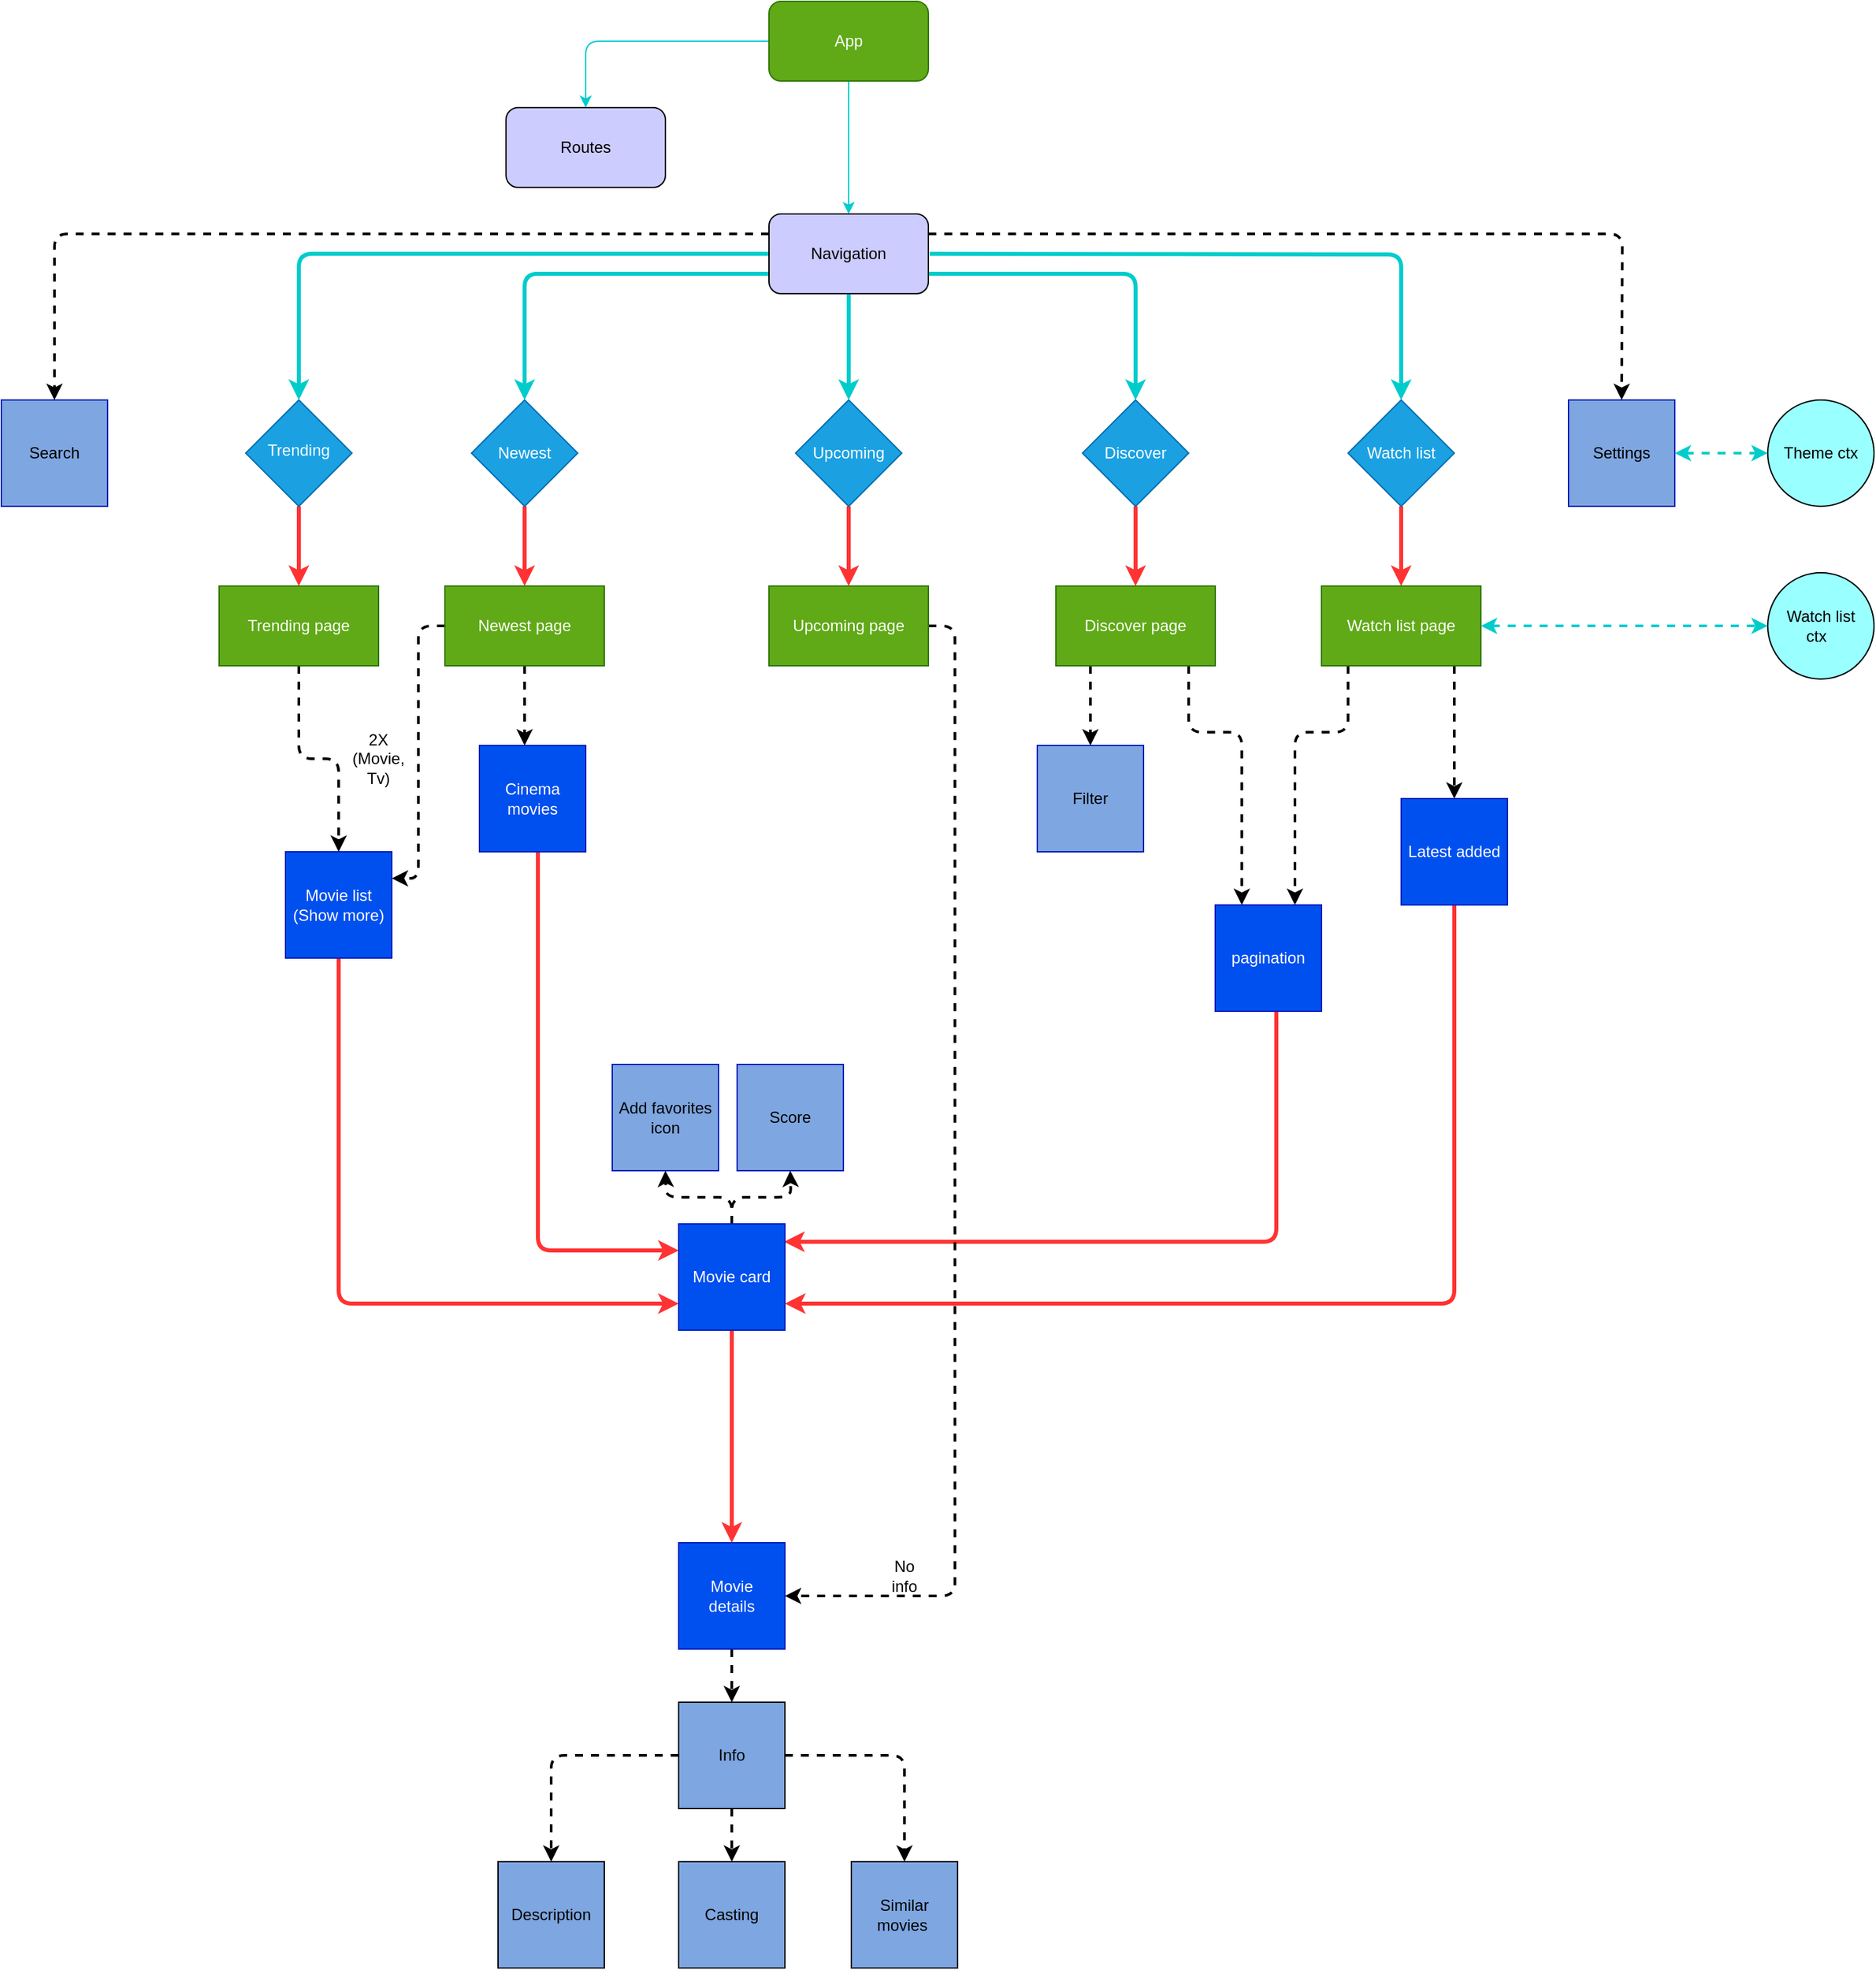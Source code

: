 <mxfile version="14.4.3" type="device"><diagram name="Movie list-User stories/ components" id="TRKbdZB_SDdcp-Ci_SLE"><mxGraphModel dx="2077" dy="641" grid="1" gridSize="10" guides="1" tooltips="1" connect="1" arrows="1" fold="1" page="1" pageScale="1" pageWidth="827" pageHeight="1169" math="0" shadow="0"><root><mxCell id="ssbOC57qtEPVMyKrYifV-0"/><mxCell id="ssbOC57qtEPVMyKrYifV-1" parent="ssbOC57qtEPVMyKrYifV-0"/><mxCell id="3WziUvbyMmd_HzHLdcRx-8" value="" style="edgeStyle=orthogonalEdgeStyle;rounded=1;sketch=0;orthogonalLoop=1;jettySize=auto;html=1;labelBackgroundColor=#ffffff;strokeWidth=3;fontSize=12;fontColor=#000000;strokeColor=#FF3333;" parent="ssbOC57qtEPVMyKrYifV-1" source="ssbOC57qtEPVMyKrYifV-6" target="3WziUvbyMmd_HzHLdcRx-5" edge="1"><mxGeometry relative="1" as="geometry"/></mxCell><mxCell id="ssbOC57qtEPVMyKrYifV-6" value="Trending" style="rhombus;whiteSpace=wrap;html=1;shadow=0;fontFamily=Helvetica;fontSize=12;align=center;strokeWidth=1;spacing=6;spacingTop=-4;fillColor=#1ba1e2;strokeColor=#006EAF;fontColor=#ffffff;" parent="ssbOC57qtEPVMyKrYifV-1" vertex="1"><mxGeometry x="-36" y="300" width="80" height="80" as="geometry"/></mxCell><mxCell id="3WziUvbyMmd_HzHLdcRx-9" value="" style="edgeStyle=orthogonalEdgeStyle;rounded=1;sketch=0;orthogonalLoop=1;jettySize=auto;html=1;labelBackgroundColor=#ffffff;strokeWidth=3;fontSize=12;fontColor=#000000;strokeColor=#FF3333;" parent="ssbOC57qtEPVMyKrYifV-1" source="ssbOC57qtEPVMyKrYifV-8" target="3WziUvbyMmd_HzHLdcRx-6" edge="1"><mxGeometry relative="1" as="geometry"/></mxCell><mxCell id="ssbOC57qtEPVMyKrYifV-8" value="Newest" style="rhombus;whiteSpace=wrap;html=1;fillColor=#1ba1e2;strokeColor=#006EAF;fontColor=#ffffff;" parent="ssbOC57qtEPVMyKrYifV-1" vertex="1"><mxGeometry x="134" y="300" width="80" height="80" as="geometry"/></mxCell><mxCell id="3WziUvbyMmd_HzHLdcRx-44" style="edgeStyle=orthogonalEdgeStyle;rounded=1;sketch=0;orthogonalLoop=1;jettySize=auto;html=1;entryX=0.5;entryY=0;entryDx=0;entryDy=0;labelBackgroundColor=#ffffff;strokeColor=#FF3333;strokeWidth=3;fontSize=12;fontColor=#000000;" parent="ssbOC57qtEPVMyKrYifV-1" source="ssbOC57qtEPVMyKrYifV-15" target="3WziUvbyMmd_HzHLdcRx-39" edge="1"><mxGeometry relative="1" as="geometry"/></mxCell><mxCell id="ssbOC57qtEPVMyKrYifV-15" value="Watch list" style="rhombus;whiteSpace=wrap;html=1;fillColor=#1ba1e2;strokeColor=#006EAF;fontColor=#ffffff;" parent="ssbOC57qtEPVMyKrYifV-1" vertex="1"><mxGeometry x="794" y="300" width="80" height="80" as="geometry"/></mxCell><mxCell id="3WziUvbyMmd_HzHLdcRx-35" style="edgeStyle=orthogonalEdgeStyle;rounded=1;sketch=0;orthogonalLoop=1;jettySize=auto;html=1;labelBackgroundColor=#ffffff;strokeColor=#FF3333;strokeWidth=3;fontSize=12;fontColor=#000000;" parent="ssbOC57qtEPVMyKrYifV-1" source="ssbOC57qtEPVMyKrYifV-17" target="3WziUvbyMmd_HzHLdcRx-22" edge="1"><mxGeometry relative="1" as="geometry"><Array as="points"><mxPoint x="184" y="940"/></Array></mxGeometry></mxCell><mxCell id="ssbOC57qtEPVMyKrYifV-17" value="Cinema&lt;br&gt;movies" style="whiteSpace=wrap;html=1;aspect=fixed;fillColor=#0050ef;strokeColor=#001DBC;fontColor=#ffffff;" parent="ssbOC57qtEPVMyKrYifV-1" vertex="1"><mxGeometry x="140" y="560" width="80" height="80" as="geometry"/></mxCell><mxCell id="3WziUvbyMmd_HzHLdcRx-76" style="edgeStyle=orthogonalEdgeStyle;rounded=1;sketch=0;orthogonalLoop=1;jettySize=auto;html=1;dashed=1;labelBackgroundColor=#ffffff;strokeColor=#000000;strokeWidth=2;fontSize=12;fontColor=#000000;" parent="ssbOC57qtEPVMyKrYifV-1" source="ssbOC57qtEPVMyKrYifV-19" target="3WziUvbyMmd_HzHLdcRx-68" edge="1"><mxGeometry relative="1" as="geometry"/></mxCell><mxCell id="ssbOC57qtEPVMyKrYifV-19" value="Movie&lt;br&gt;details" style="whiteSpace=wrap;html=1;aspect=fixed;fillColor=#0050ef;strokeColor=#001DBC;fontColor=#ffffff;" parent="ssbOC57qtEPVMyKrYifV-1" vertex="1"><mxGeometry x="290" y="1160" width="80" height="80" as="geometry"/></mxCell><mxCell id="3WziUvbyMmd_HzHLdcRx-86" style="edgeStyle=orthogonalEdgeStyle;rounded=1;sketch=0;orthogonalLoop=1;jettySize=auto;html=1;entryX=0.5;entryY=0;entryDx=0;entryDy=0;labelBackgroundColor=#ffffff;strokeColor=#00CCCC;strokeWidth=1;fontSize=12;fontColor=#000000;" parent="ssbOC57qtEPVMyKrYifV-1" source="3WziUvbyMmd_HzHLdcRx-2" target="3WziUvbyMmd_HzHLdcRx-52" edge="1"><mxGeometry relative="1" as="geometry"/></mxCell><mxCell id="3WziUvbyMmd_HzHLdcRx-87" style="edgeStyle=orthogonalEdgeStyle;rounded=1;sketch=0;orthogonalLoop=1;jettySize=auto;html=1;entryX=0.5;entryY=0;entryDx=0;entryDy=0;labelBackgroundColor=#ffffff;strokeColor=#00CCCC;strokeWidth=1;fontSize=12;fontColor=#000000;" parent="ssbOC57qtEPVMyKrYifV-1" source="3WziUvbyMmd_HzHLdcRx-2" target="3WziUvbyMmd_HzHLdcRx-51" edge="1"><mxGeometry relative="1" as="geometry"/></mxCell><mxCell id="3WziUvbyMmd_HzHLdcRx-2" value="App" style="rounded=1;whiteSpace=wrap;html=1;fontSize=12;glass=0;strokeWidth=1;shadow=0;fillColor=#60a917;strokeColor=#2D7600;fontColor=#ffffff;" parent="ssbOC57qtEPVMyKrYifV-1" vertex="1"><mxGeometry x="358" width="120" height="60" as="geometry"/></mxCell><mxCell id="3WziUvbyMmd_HzHLdcRx-43" style="edgeStyle=orthogonalEdgeStyle;rounded=1;sketch=0;orthogonalLoop=1;jettySize=auto;html=1;labelBackgroundColor=#ffffff;strokeWidth=3;fontSize=12;fontColor=#000000;strokeColor=#FF3333;" parent="ssbOC57qtEPVMyKrYifV-1" source="3WziUvbyMmd_HzHLdcRx-3" target="3WziUvbyMmd_HzHLdcRx-38" edge="1"><mxGeometry relative="1" as="geometry"/></mxCell><mxCell id="3WziUvbyMmd_HzHLdcRx-3" value="Discover" style="rhombus;whiteSpace=wrap;html=1;fillColor=#1ba1e2;strokeColor=#006EAF;fontColor=#ffffff;" parent="ssbOC57qtEPVMyKrYifV-1" vertex="1"><mxGeometry x="594" y="300" width="80" height="80" as="geometry"/></mxCell><mxCell id="3WziUvbyMmd_HzHLdcRx-50" style="edgeStyle=orthogonalEdgeStyle;rounded=1;sketch=0;orthogonalLoop=1;jettySize=auto;html=1;entryX=0.5;entryY=0;entryDx=0;entryDy=0;labelBackgroundColor=#ffffff;strokeWidth=3;fontSize=12;fontColor=#000000;strokeColor=#FF3333;" parent="ssbOC57qtEPVMyKrYifV-1" source="3WziUvbyMmd_HzHLdcRx-4" edge="1"><mxGeometry relative="1" as="geometry"><mxPoint x="418" y="440.0" as="targetPoint"/></mxGeometry></mxCell><mxCell id="3WziUvbyMmd_HzHLdcRx-4" value="Upcoming" style="rhombus;whiteSpace=wrap;html=1;fillColor=#1ba1e2;strokeColor=#006EAF;fontColor=#ffffff;" parent="ssbOC57qtEPVMyKrYifV-1" vertex="1"><mxGeometry x="378" y="300" width="80" height="80" as="geometry"/></mxCell><mxCell id="3WziUvbyMmd_HzHLdcRx-11" style="edgeStyle=orthogonalEdgeStyle;rounded=1;sketch=0;orthogonalLoop=1;jettySize=auto;html=1;labelBackgroundColor=#ffffff;strokeColor=#000000;strokeWidth=2;fontSize=12;fontColor=#000000;dashed=1;" parent="ssbOC57qtEPVMyKrYifV-1" source="3WziUvbyMmd_HzHLdcRx-5" target="3WziUvbyMmd_HzHLdcRx-10" edge="1"><mxGeometry relative="1" as="geometry"/></mxCell><mxCell id="3WziUvbyMmd_HzHLdcRx-5" value="Trending page" style="rounded=0;whiteSpace=wrap;html=1;fontSize=12;fontColor=#ffffff;fillColor=#60a917;strokeColor=#2D7600;" parent="ssbOC57qtEPVMyKrYifV-1" vertex="1"><mxGeometry x="-56" y="440" width="120" height="60" as="geometry"/></mxCell><mxCell id="3WziUvbyMmd_HzHLdcRx-14" style="edgeStyle=orthogonalEdgeStyle;rounded=1;sketch=0;orthogonalLoop=1;jettySize=auto;html=1;entryX=1;entryY=0.25;entryDx=0;entryDy=0;labelBackgroundColor=#ffffff;strokeColor=#000000;strokeWidth=2;fontSize=12;fontColor=#000000;dashed=1;" parent="ssbOC57qtEPVMyKrYifV-1" source="3WziUvbyMmd_HzHLdcRx-6" target="3WziUvbyMmd_HzHLdcRx-10" edge="1"><mxGeometry relative="1" as="geometry"/></mxCell><mxCell id="3WziUvbyMmd_HzHLdcRx-25" style="edgeStyle=orthogonalEdgeStyle;rounded=1;sketch=0;orthogonalLoop=1;jettySize=auto;html=1;labelBackgroundColor=#ffffff;strokeColor=#000000;strokeWidth=2;fontSize=12;fontColor=#000000;dashed=1;" parent="ssbOC57qtEPVMyKrYifV-1" source="3WziUvbyMmd_HzHLdcRx-6" target="ssbOC57qtEPVMyKrYifV-17" edge="1"><mxGeometry relative="1" as="geometry"><Array as="points"><mxPoint x="184" y="570"/><mxPoint x="184" y="570"/></Array></mxGeometry></mxCell><mxCell id="3WziUvbyMmd_HzHLdcRx-6" value="Newest page" style="rounded=0;whiteSpace=wrap;html=1;fontSize=12;fontColor=#ffffff;fillColor=#60a917;strokeColor=#2D7600;" parent="ssbOC57qtEPVMyKrYifV-1" vertex="1"><mxGeometry x="114" y="440" width="120" height="60" as="geometry"/></mxCell><mxCell id="3WziUvbyMmd_HzHLdcRx-23" style="edgeStyle=orthogonalEdgeStyle;rounded=1;sketch=0;orthogonalLoop=1;jettySize=auto;html=1;entryX=0;entryY=0.75;entryDx=0;entryDy=0;labelBackgroundColor=#ffffff;strokeWidth=3;fontSize=12;fontColor=#000000;strokeColor=#FF3333;exitX=0.5;exitY=1;exitDx=0;exitDy=0;" parent="ssbOC57qtEPVMyKrYifV-1" source="3WziUvbyMmd_HzHLdcRx-10" target="3WziUvbyMmd_HzHLdcRx-22" edge="1"><mxGeometry relative="1" as="geometry"><Array as="points"><mxPoint x="34" y="980"/></Array></mxGeometry></mxCell><mxCell id="3WziUvbyMmd_HzHLdcRx-10" value="Movie list&lt;br&gt;(Show more)" style="whiteSpace=wrap;html=1;aspect=fixed;fontSize=12;fontColor=#ffffff;fillColor=#0050ef;strokeColor=#001DBC;" parent="ssbOC57qtEPVMyKrYifV-1" vertex="1"><mxGeometry x="-6" y="640" width="80" height="80" as="geometry"/></mxCell><mxCell id="3WziUvbyMmd_HzHLdcRx-15" value="2X&lt;br&gt;(Movie, Tv)" style="text;html=1;strokeColor=none;fillColor=none;align=center;verticalAlign=middle;whiteSpace=wrap;rounded=0;fontSize=12;fontColor=#000000;" parent="ssbOC57qtEPVMyKrYifV-1" vertex="1"><mxGeometry x="44" y="560" width="40" height="20" as="geometry"/></mxCell><mxCell id="3WziUvbyMmd_HzHLdcRx-48" style="edgeStyle=orthogonalEdgeStyle;rounded=1;sketch=0;orthogonalLoop=1;jettySize=auto;html=1;entryX=0.992;entryY=0.169;entryDx=0;entryDy=0;entryPerimeter=0;labelBackgroundColor=#ffffff;strokeWidth=3;fontSize=12;fontColor=#000000;strokeColor=#FF3333;" parent="ssbOC57qtEPVMyKrYifV-1" source="3WziUvbyMmd_HzHLdcRx-20" target="3WziUvbyMmd_HzHLdcRx-22" edge="1"><mxGeometry relative="1" as="geometry"><Array as="points"><mxPoint x="740" y="934"/></Array></mxGeometry></mxCell><mxCell id="3WziUvbyMmd_HzHLdcRx-20" value="pagination" style="whiteSpace=wrap;html=1;aspect=fixed;fontSize=12;fontColor=#ffffff;fillColor=#0050ef;strokeColor=#001DBC;" parent="ssbOC57qtEPVMyKrYifV-1" vertex="1"><mxGeometry x="694" y="680" width="80" height="80" as="geometry"/></mxCell><mxCell id="3WziUvbyMmd_HzHLdcRx-27" style="edgeStyle=orthogonalEdgeStyle;rounded=1;sketch=0;orthogonalLoop=1;jettySize=auto;html=1;dashed=1;labelBackgroundColor=#ffffff;strokeColor=#000000;strokeWidth=2;fontSize=12;fontColor=#000000;exitX=0.5;exitY=0;exitDx=0;exitDy=0;entryX=0.5;entryY=1;entryDx=0;entryDy=0;" parent="ssbOC57qtEPVMyKrYifV-1" source="3WziUvbyMmd_HzHLdcRx-22" edge="1"><mxGeometry relative="1" as="geometry"><mxPoint x="280" y="880" as="targetPoint"/></mxGeometry></mxCell><mxCell id="3WziUvbyMmd_HzHLdcRx-29" style="edgeStyle=orthogonalEdgeStyle;rounded=1;sketch=0;orthogonalLoop=1;jettySize=auto;html=1;dashed=1;labelBackgroundColor=#ffffff;strokeColor=#000000;strokeWidth=2;fontSize=12;fontColor=#000000;exitX=0.5;exitY=0;exitDx=0;exitDy=0;entryX=0.5;entryY=1;entryDx=0;entryDy=0;" parent="ssbOC57qtEPVMyKrYifV-1" source="3WziUvbyMmd_HzHLdcRx-22" edge="1"><mxGeometry relative="1" as="geometry"><mxPoint x="374" y="880" as="targetPoint"/></mxGeometry></mxCell><mxCell id="3WziUvbyMmd_HzHLdcRx-30" style="edgeStyle=orthogonalEdgeStyle;rounded=1;sketch=0;orthogonalLoop=1;jettySize=auto;html=1;entryX=0.5;entryY=0;entryDx=0;entryDy=0;labelBackgroundColor=#ffffff;strokeWidth=3;fontSize=12;fontColor=#000000;strokeColor=#FF3333;" parent="ssbOC57qtEPVMyKrYifV-1" source="3WziUvbyMmd_HzHLdcRx-22" target="ssbOC57qtEPVMyKrYifV-19" edge="1"><mxGeometry relative="1" as="geometry"/></mxCell><mxCell id="3WziUvbyMmd_HzHLdcRx-22" value="Movie card" style="whiteSpace=wrap;html=1;aspect=fixed;fontSize=12;fontColor=#ffffff;fillColor=#0050ef;strokeColor=#001DBC;" parent="ssbOC57qtEPVMyKrYifV-1" vertex="1"><mxGeometry x="290" y="920" width="80" height="80" as="geometry"/></mxCell><mxCell id="3WziUvbyMmd_HzHLdcRx-65" style="edgeStyle=orthogonalEdgeStyle;rounded=1;sketch=0;orthogonalLoop=1;jettySize=auto;html=1;entryX=1;entryY=0.5;entryDx=0;entryDy=0;dashed=1;labelBackgroundColor=#ffffff;strokeColor=#000000;strokeWidth=2;fontSize=12;fontColor=#000000;exitX=1;exitY=0.5;exitDx=0;exitDy=0;" parent="ssbOC57qtEPVMyKrYifV-1" source="3WziUvbyMmd_HzHLdcRx-31" target="ssbOC57qtEPVMyKrYifV-19" edge="1"><mxGeometry relative="1" as="geometry"><mxPoint x="470" y="1200" as="targetPoint"/></mxGeometry></mxCell><mxCell id="3WziUvbyMmd_HzHLdcRx-31" value="Upcoming page" style="rounded=0;whiteSpace=wrap;html=1;fontSize=12;fontColor=#ffffff;fillColor=#60a917;strokeColor=#2D7600;" parent="ssbOC57qtEPVMyKrYifV-1" vertex="1"><mxGeometry x="358" y="440" width="120" height="60" as="geometry"/></mxCell><mxCell id="3WziUvbyMmd_HzHLdcRx-49" style="edgeStyle=orthogonalEdgeStyle;rounded=1;sketch=0;orthogonalLoop=1;jettySize=auto;html=1;entryX=1;entryY=0.75;entryDx=0;entryDy=0;labelBackgroundColor=#ffffff;strokeWidth=3;fontSize=12;fontColor=#000000;strokeColor=#FF3333;" parent="ssbOC57qtEPVMyKrYifV-1" source="3WziUvbyMmd_HzHLdcRx-37" target="3WziUvbyMmd_HzHLdcRx-22" edge="1"><mxGeometry relative="1" as="geometry"><Array as="points"><mxPoint x="874" y="980"/></Array></mxGeometry></mxCell><mxCell id="3WziUvbyMmd_HzHLdcRx-37" value="Latest added" style="whiteSpace=wrap;html=1;aspect=fixed;fontSize=12;fontColor=#ffffff;fillColor=#0050ef;strokeColor=#001DBC;" parent="ssbOC57qtEPVMyKrYifV-1" vertex="1"><mxGeometry x="834" y="600" width="80" height="80" as="geometry"/></mxCell><mxCell id="3WziUvbyMmd_HzHLdcRx-40" style="edgeStyle=orthogonalEdgeStyle;rounded=1;sketch=0;orthogonalLoop=1;jettySize=auto;html=1;entryX=0.25;entryY=0;entryDx=0;entryDy=0;labelBackgroundColor=#ffffff;strokeWidth=2;fontSize=12;fontColor=#000000;dashed=1;" parent="ssbOC57qtEPVMyKrYifV-1" source="3WziUvbyMmd_HzHLdcRx-38" target="3WziUvbyMmd_HzHLdcRx-20" edge="1"><mxGeometry relative="1" as="geometry"><Array as="points"><mxPoint x="674" y="550"/><mxPoint x="714" y="550"/></Array></mxGeometry></mxCell><mxCell id="3WziUvbyMmd_HzHLdcRx-66" style="edgeStyle=orthogonalEdgeStyle;rounded=1;sketch=0;orthogonalLoop=1;jettySize=auto;html=1;entryX=0.5;entryY=0;entryDx=0;entryDy=0;dashed=1;labelBackgroundColor=#ffffff;strokeColor=#000000;strokeWidth=2;fontSize=12;fontColor=#000000;" parent="ssbOC57qtEPVMyKrYifV-1" edge="1"><mxGeometry relative="1" as="geometry"><mxPoint x="600" y="500" as="sourcePoint"/><mxPoint x="600" y="560" as="targetPoint"/></mxGeometry></mxCell><mxCell id="3WziUvbyMmd_HzHLdcRx-38" value="Discover&amp;nbsp;page" style="rounded=0;whiteSpace=wrap;html=1;fontSize=12;fontColor=#ffffff;fillColor=#60a917;strokeColor=#2D7600;" parent="ssbOC57qtEPVMyKrYifV-1" vertex="1"><mxGeometry x="574" y="440" width="120" height="60" as="geometry"/></mxCell><mxCell id="3WziUvbyMmd_HzHLdcRx-41" style="edgeStyle=orthogonalEdgeStyle;rounded=1;sketch=0;orthogonalLoop=1;jettySize=auto;html=1;entryX=0.75;entryY=0;entryDx=0;entryDy=0;labelBackgroundColor=#ffffff;strokeWidth=2;fontSize=12;fontColor=#000000;dashed=1;" parent="ssbOC57qtEPVMyKrYifV-1" source="3WziUvbyMmd_HzHLdcRx-39" target="3WziUvbyMmd_HzHLdcRx-20" edge="1"><mxGeometry relative="1" as="geometry"><Array as="points"><mxPoint x="794" y="550"/><mxPoint x="754" y="550"/></Array></mxGeometry></mxCell><mxCell id="3WziUvbyMmd_HzHLdcRx-42" style="edgeStyle=orthogonalEdgeStyle;rounded=1;sketch=0;orthogonalLoop=1;jettySize=auto;html=1;labelBackgroundColor=#ffffff;strokeWidth=2;fontSize=12;fontColor=#000000;dashed=1;" parent="ssbOC57qtEPVMyKrYifV-1" source="3WziUvbyMmd_HzHLdcRx-39" target="3WziUvbyMmd_HzHLdcRx-37" edge="1"><mxGeometry relative="1" as="geometry"><Array as="points"><mxPoint x="874" y="570"/><mxPoint x="874" y="570"/></Array></mxGeometry></mxCell><mxCell id="3WziUvbyMmd_HzHLdcRx-39" value="Watch list page" style="rounded=0;whiteSpace=wrap;html=1;fontSize=12;fontColor=#ffffff;fillColor=#60a917;strokeColor=#2D7600;" parent="ssbOC57qtEPVMyKrYifV-1" vertex="1"><mxGeometry x="774" y="440" width="120" height="60" as="geometry"/></mxCell><mxCell id="3WziUvbyMmd_HzHLdcRx-55" style="edgeStyle=orthogonalEdgeStyle;rounded=1;sketch=0;orthogonalLoop=1;jettySize=auto;html=1;entryX=0.5;entryY=0;entryDx=0;entryDy=0;labelBackgroundColor=#ffffff;strokeColor=#00CCCC;strokeWidth=3;fontSize=12;fontColor=#000000;exitX=0;exitY=0.5;exitDx=0;exitDy=0;" parent="ssbOC57qtEPVMyKrYifV-1" source="3WziUvbyMmd_HzHLdcRx-51" target="ssbOC57qtEPVMyKrYifV-6" edge="1"><mxGeometry relative="1" as="geometry"/></mxCell><mxCell id="3WziUvbyMmd_HzHLdcRx-56" style="edgeStyle=orthogonalEdgeStyle;rounded=1;sketch=0;orthogonalLoop=1;jettySize=auto;html=1;labelBackgroundColor=#ffffff;strokeColor=#00CCCC;strokeWidth=3;fontSize=12;fontColor=#000000;exitX=0;exitY=0.75;exitDx=0;exitDy=0;" parent="ssbOC57qtEPVMyKrYifV-1" source="3WziUvbyMmd_HzHLdcRx-51" target="ssbOC57qtEPVMyKrYifV-8" edge="1"><mxGeometry relative="1" as="geometry"/></mxCell><mxCell id="3WziUvbyMmd_HzHLdcRx-57" style="edgeStyle=orthogonalEdgeStyle;rounded=1;sketch=0;orthogonalLoop=1;jettySize=auto;html=1;entryX=0.5;entryY=0;entryDx=0;entryDy=0;labelBackgroundColor=#ffffff;strokeColor=#00CCCC;strokeWidth=3;fontSize=12;fontColor=#000000;" parent="ssbOC57qtEPVMyKrYifV-1" source="3WziUvbyMmd_HzHLdcRx-51" target="3WziUvbyMmd_HzHLdcRx-4" edge="1"><mxGeometry relative="1" as="geometry"/></mxCell><mxCell id="3WziUvbyMmd_HzHLdcRx-58" style="edgeStyle=orthogonalEdgeStyle;rounded=1;sketch=0;orthogonalLoop=1;jettySize=auto;html=1;entryX=0.5;entryY=0;entryDx=0;entryDy=0;labelBackgroundColor=#ffffff;strokeColor=#00CCCC;strokeWidth=3;fontSize=12;fontColor=#000000;exitX=1;exitY=0.75;exitDx=0;exitDy=0;" parent="ssbOC57qtEPVMyKrYifV-1" source="3WziUvbyMmd_HzHLdcRx-51" target="3WziUvbyMmd_HzHLdcRx-3" edge="1"><mxGeometry relative="1" as="geometry"/></mxCell><mxCell id="3WziUvbyMmd_HzHLdcRx-59" style="edgeStyle=orthogonalEdgeStyle;rounded=1;sketch=0;orthogonalLoop=1;jettySize=auto;html=1;labelBackgroundColor=#ffffff;strokeColor=#00CCCC;strokeWidth=3;fontSize=12;fontColor=#000000;" parent="ssbOC57qtEPVMyKrYifV-1" target="ssbOC57qtEPVMyKrYifV-15" edge="1"><mxGeometry relative="1" as="geometry"><mxPoint x="479" y="190" as="sourcePoint"/></mxGeometry></mxCell><mxCell id="3WziUvbyMmd_HzHLdcRx-61" style="edgeStyle=orthogonalEdgeStyle;rounded=1;sketch=0;orthogonalLoop=1;jettySize=auto;html=1;entryX=0.5;entryY=0;entryDx=0;entryDy=0;dashed=1;labelBackgroundColor=#ffffff;strokeWidth=2;fontSize=12;fontColor=#000000;exitX=1;exitY=0.25;exitDx=0;exitDy=0;" parent="ssbOC57qtEPVMyKrYifV-1" source="3WziUvbyMmd_HzHLdcRx-51" edge="1"><mxGeometry relative="1" as="geometry"><mxPoint x="1000" y="300" as="targetPoint"/></mxGeometry></mxCell><mxCell id="e9MhAXE-E-Ui4TiIOEa5-2" style="edgeStyle=orthogonalEdgeStyle;rounded=1;orthogonalLoop=1;jettySize=auto;html=1;entryX=0.5;entryY=0;entryDx=0;entryDy=0;exitX=0;exitY=0.25;exitDx=0;exitDy=0;strokeWidth=2;dashed=1;" edge="1" parent="ssbOC57qtEPVMyKrYifV-1" source="3WziUvbyMmd_HzHLdcRx-51" target="e9MhAXE-E-Ui4TiIOEa5-1"><mxGeometry relative="1" as="geometry"/></mxCell><mxCell id="3WziUvbyMmd_HzHLdcRx-51" value="Navigation" style="rounded=1;whiteSpace=wrap;html=1;fillColor=#CCCCFF;fontSize=12;fontColor=#000000;" parent="ssbOC57qtEPVMyKrYifV-1" vertex="1"><mxGeometry x="358" y="160" width="120" height="60" as="geometry"/></mxCell><mxCell id="3WziUvbyMmd_HzHLdcRx-52" value="Routes" style="rounded=1;whiteSpace=wrap;html=1;fillColor=#CCCCFF;fontSize=12;fontColor=#000000;" parent="ssbOC57qtEPVMyKrYifV-1" vertex="1"><mxGeometry x="160" y="80" width="120" height="60" as="geometry"/></mxCell><mxCell id="3WziUvbyMmd_HzHLdcRx-77" style="edgeStyle=orthogonalEdgeStyle;rounded=1;sketch=0;orthogonalLoop=1;jettySize=auto;html=1;dashed=1;labelBackgroundColor=#ffffff;strokeColor=#000000;strokeWidth=2;fontSize=12;fontColor=#000000;" parent="ssbOC57qtEPVMyKrYifV-1" source="3WziUvbyMmd_HzHLdcRx-68" target="3WziUvbyMmd_HzHLdcRx-73" edge="1"><mxGeometry relative="1" as="geometry"/></mxCell><mxCell id="3WziUvbyMmd_HzHLdcRx-78" style="edgeStyle=orthogonalEdgeStyle;rounded=1;sketch=0;orthogonalLoop=1;jettySize=auto;html=1;dashed=1;labelBackgroundColor=#ffffff;strokeColor=#000000;strokeWidth=2;fontSize=12;fontColor=#000000;" parent="ssbOC57qtEPVMyKrYifV-1" source="3WziUvbyMmd_HzHLdcRx-68" target="3WziUvbyMmd_HzHLdcRx-74" edge="1"><mxGeometry relative="1" as="geometry"/></mxCell><mxCell id="3WziUvbyMmd_HzHLdcRx-79" style="edgeStyle=orthogonalEdgeStyle;rounded=1;sketch=0;orthogonalLoop=1;jettySize=auto;html=1;entryX=0.5;entryY=0;entryDx=0;entryDy=0;dashed=1;labelBackgroundColor=#ffffff;strokeColor=#000000;strokeWidth=2;fontSize=12;fontColor=#000000;" parent="ssbOC57qtEPVMyKrYifV-1" source="3WziUvbyMmd_HzHLdcRx-68" target="3WziUvbyMmd_HzHLdcRx-75" edge="1"><mxGeometry relative="1" as="geometry"/></mxCell><mxCell id="3WziUvbyMmd_HzHLdcRx-68" value="Info" style="whiteSpace=wrap;html=1;aspect=fixed;fontSize=12;fontColor=#000000;fillColor=#7EA6E0;" parent="ssbOC57qtEPVMyKrYifV-1" vertex="1"><mxGeometry x="290" y="1280" width="80" height="80" as="geometry"/></mxCell><mxCell id="3WziUvbyMmd_HzHLdcRx-69" value="&lt;span style=&quot;color: rgb(0 , 0 , 0)&quot;&gt;Add favorites icon&lt;/span&gt;" style="whiteSpace=wrap;html=1;aspect=fixed;fontSize=12;fontColor=#ffffff;strokeColor=#001DBC;fillColor=#7EA6E0;" parent="ssbOC57qtEPVMyKrYifV-1" vertex="1"><mxGeometry x="240" y="800" width="80" height="80" as="geometry"/></mxCell><mxCell id="3WziUvbyMmd_HzHLdcRx-70" value="&lt;span style=&quot;color: rgb(0 , 0 , 0)&quot;&gt;Score&lt;/span&gt;" style="whiteSpace=wrap;html=1;aspect=fixed;fontSize=12;fontColor=#ffffff;strokeColor=#001DBC;fillColor=#7EA6E0;" parent="ssbOC57qtEPVMyKrYifV-1" vertex="1"><mxGeometry x="334" y="800" width="80" height="80" as="geometry"/></mxCell><mxCell id="3WziUvbyMmd_HzHLdcRx-71" value="&lt;span style=&quot;color: rgb(0 , 0 , 0)&quot;&gt;Filter&lt;/span&gt;" style="whiteSpace=wrap;html=1;aspect=fixed;fontSize=12;fontColor=#ffffff;strokeColor=#001DBC;fillColor=#7EA6E0;" parent="ssbOC57qtEPVMyKrYifV-1" vertex="1"><mxGeometry x="560" y="560" width="80" height="80" as="geometry"/></mxCell><mxCell id="3WziUvbyMmd_HzHLdcRx-72" value="&lt;span style=&quot;color: rgb(0 , 0 , 0)&quot;&gt;Settings&lt;/span&gt;" style="whiteSpace=wrap;html=1;aspect=fixed;fontSize=12;fontColor=#ffffff;strokeColor=#001DBC;fillColor=#7EA6E0;" parent="ssbOC57qtEPVMyKrYifV-1" vertex="1"><mxGeometry x="960" y="300" width="80" height="80" as="geometry"/></mxCell><mxCell id="3WziUvbyMmd_HzHLdcRx-73" value="Description" style="whiteSpace=wrap;html=1;aspect=fixed;fontSize=12;fontColor=#000000;fillColor=#7EA6E0;" parent="ssbOC57qtEPVMyKrYifV-1" vertex="1"><mxGeometry x="154" y="1400" width="80" height="80" as="geometry"/></mxCell><mxCell id="3WziUvbyMmd_HzHLdcRx-74" value="Casting" style="whiteSpace=wrap;html=1;aspect=fixed;fontSize=12;fontColor=#000000;fillColor=#7EA6E0;" parent="ssbOC57qtEPVMyKrYifV-1" vertex="1"><mxGeometry x="290" y="1400" width="80" height="80" as="geometry"/></mxCell><mxCell id="3WziUvbyMmd_HzHLdcRx-75" value="Similar movies&amp;nbsp;" style="whiteSpace=wrap;html=1;aspect=fixed;fontSize=12;fontColor=#000000;fillColor=#7EA6E0;" parent="ssbOC57qtEPVMyKrYifV-1" vertex="1"><mxGeometry x="420" y="1400" width="80" height="80" as="geometry"/></mxCell><mxCell id="3WziUvbyMmd_HzHLdcRx-80" value="Theme ctx" style="ellipse;whiteSpace=wrap;html=1;aspect=fixed;fontSize=12;fontColor=#000000;fillColor=#99FFFF;" parent="ssbOC57qtEPVMyKrYifV-1" vertex="1"><mxGeometry x="1110" y="300" width="80" height="80" as="geometry"/></mxCell><mxCell id="3WziUvbyMmd_HzHLdcRx-82" value="" style="endArrow=classic;startArrow=classic;html=1;dashed=1;labelBackgroundColor=#ffffff;strokeColor=#00CCCC;strokeWidth=2;fontSize=12;fontColor=#000000;entryX=0;entryY=0.5;entryDx=0;entryDy=0;exitX=1;exitY=0.5;exitDx=0;exitDy=0;" parent="ssbOC57qtEPVMyKrYifV-1" source="3WziUvbyMmd_HzHLdcRx-72" target="3WziUvbyMmd_HzHLdcRx-80" edge="1"><mxGeometry width="50" height="50" relative="1" as="geometry"><mxPoint x="1050" y="360" as="sourcePoint"/><mxPoint x="1100" y="310" as="targetPoint"/></mxGeometry></mxCell><mxCell id="3WziUvbyMmd_HzHLdcRx-83" value="Watch list&lt;br&gt;ctx&amp;nbsp;&amp;nbsp;" style="ellipse;whiteSpace=wrap;html=1;aspect=fixed;fontSize=12;fontColor=#000000;fillColor=#99FFFF;" parent="ssbOC57qtEPVMyKrYifV-1" vertex="1"><mxGeometry x="1110" y="430" width="80" height="80" as="geometry"/></mxCell><mxCell id="3WziUvbyMmd_HzHLdcRx-85" value="" style="endArrow=classic;startArrow=classic;html=1;labelBackgroundColor=#ffffff;strokeColor=#00CCCC;strokeWidth=2;fontSize=12;fontColor=#000000;entryX=0;entryY=0.5;entryDx=0;entryDy=0;exitX=1;exitY=0.5;exitDx=0;exitDy=0;dashed=1;" parent="ssbOC57qtEPVMyKrYifV-1" source="3WziUvbyMmd_HzHLdcRx-39" target="3WziUvbyMmd_HzHLdcRx-83" edge="1"><mxGeometry width="50" height="50" relative="1" as="geometry"><mxPoint x="970" y="495" as="sourcePoint"/><mxPoint x="1020" y="445" as="targetPoint"/></mxGeometry></mxCell><mxCell id="3WziUvbyMmd_HzHLdcRx-90" value="No info" style="text;html=1;strokeColor=none;fillColor=none;align=center;verticalAlign=middle;whiteSpace=wrap;rounded=0;fontSize=12;fontColor=#000000;" parent="ssbOC57qtEPVMyKrYifV-1" vertex="1"><mxGeometry x="440" y="1170" width="40" height="30" as="geometry"/></mxCell><mxCell id="e9MhAXE-E-Ui4TiIOEa5-1" value="&lt;span style=&quot;color: rgb(0 , 0 , 0)&quot;&gt;Search&lt;br&gt;&lt;/span&gt;" style="whiteSpace=wrap;html=1;aspect=fixed;fontSize=12;fontColor=#ffffff;strokeColor=#001DBC;fillColor=#7EA6E0;" vertex="1" parent="ssbOC57qtEPVMyKrYifV-1"><mxGeometry x="-220" y="300" width="80" height="80" as="geometry"/></mxCell></root></mxGraphModel></diagram></mxfile>